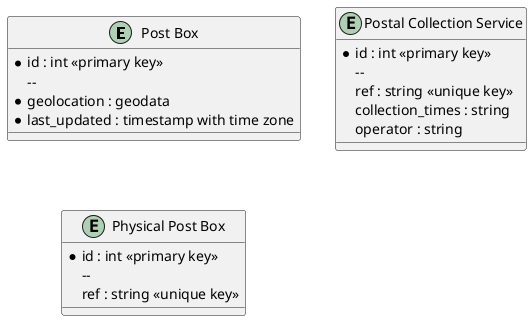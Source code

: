 @startuml


entity "Post Box" as amenity=post_box {

  *id : int <<primary key>>
  --
  * geolocation : geodata
  *last_updated : timestamp with time zone
}

entity "Postal Collection Service" as service=postal_collection {

  *id : int <<primary key>>
  --
  ref : string <<unique key>>
  collection_times : string
  operator : string
}

entity "Physical Post Box" as man_made=post_box {

  *id : int <<primary key>>
  --
  ref : string <<unique key>>
  
  }



@enduml
